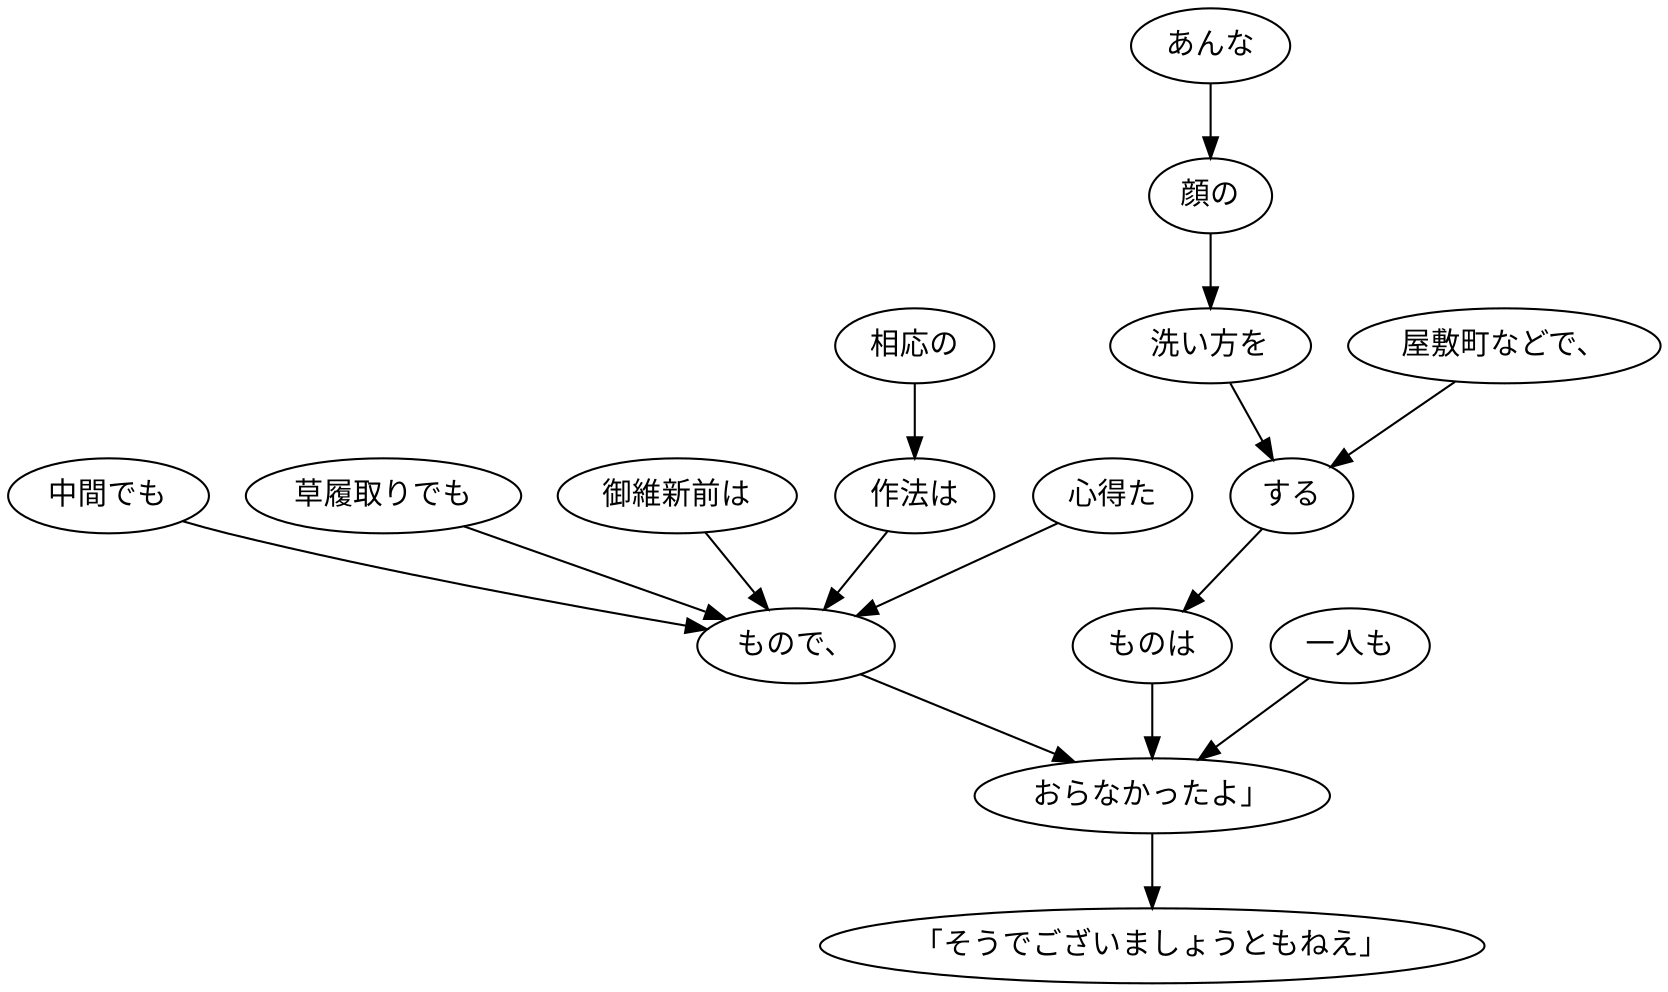 digraph graph949 {
	node0 [label="御維新前は"];
	node1 [label="中間でも"];
	node2 [label="草履取りでも"];
	node3 [label="相応の"];
	node4 [label="作法は"];
	node5 [label="心得た"];
	node6 [label="もので、"];
	node7 [label="屋敷町などで、"];
	node8 [label="あんな"];
	node9 [label="顔の"];
	node10 [label="洗い方を"];
	node11 [label="する"];
	node12 [label="ものは"];
	node13 [label="一人も"];
	node14 [label="おらなかったよ」"];
	node15 [label="「そうでございましょうともねえ」"];
	node0 -> node6;
	node1 -> node6;
	node2 -> node6;
	node3 -> node4;
	node4 -> node6;
	node5 -> node6;
	node6 -> node14;
	node7 -> node11;
	node8 -> node9;
	node9 -> node10;
	node10 -> node11;
	node11 -> node12;
	node12 -> node14;
	node13 -> node14;
	node14 -> node15;
}
